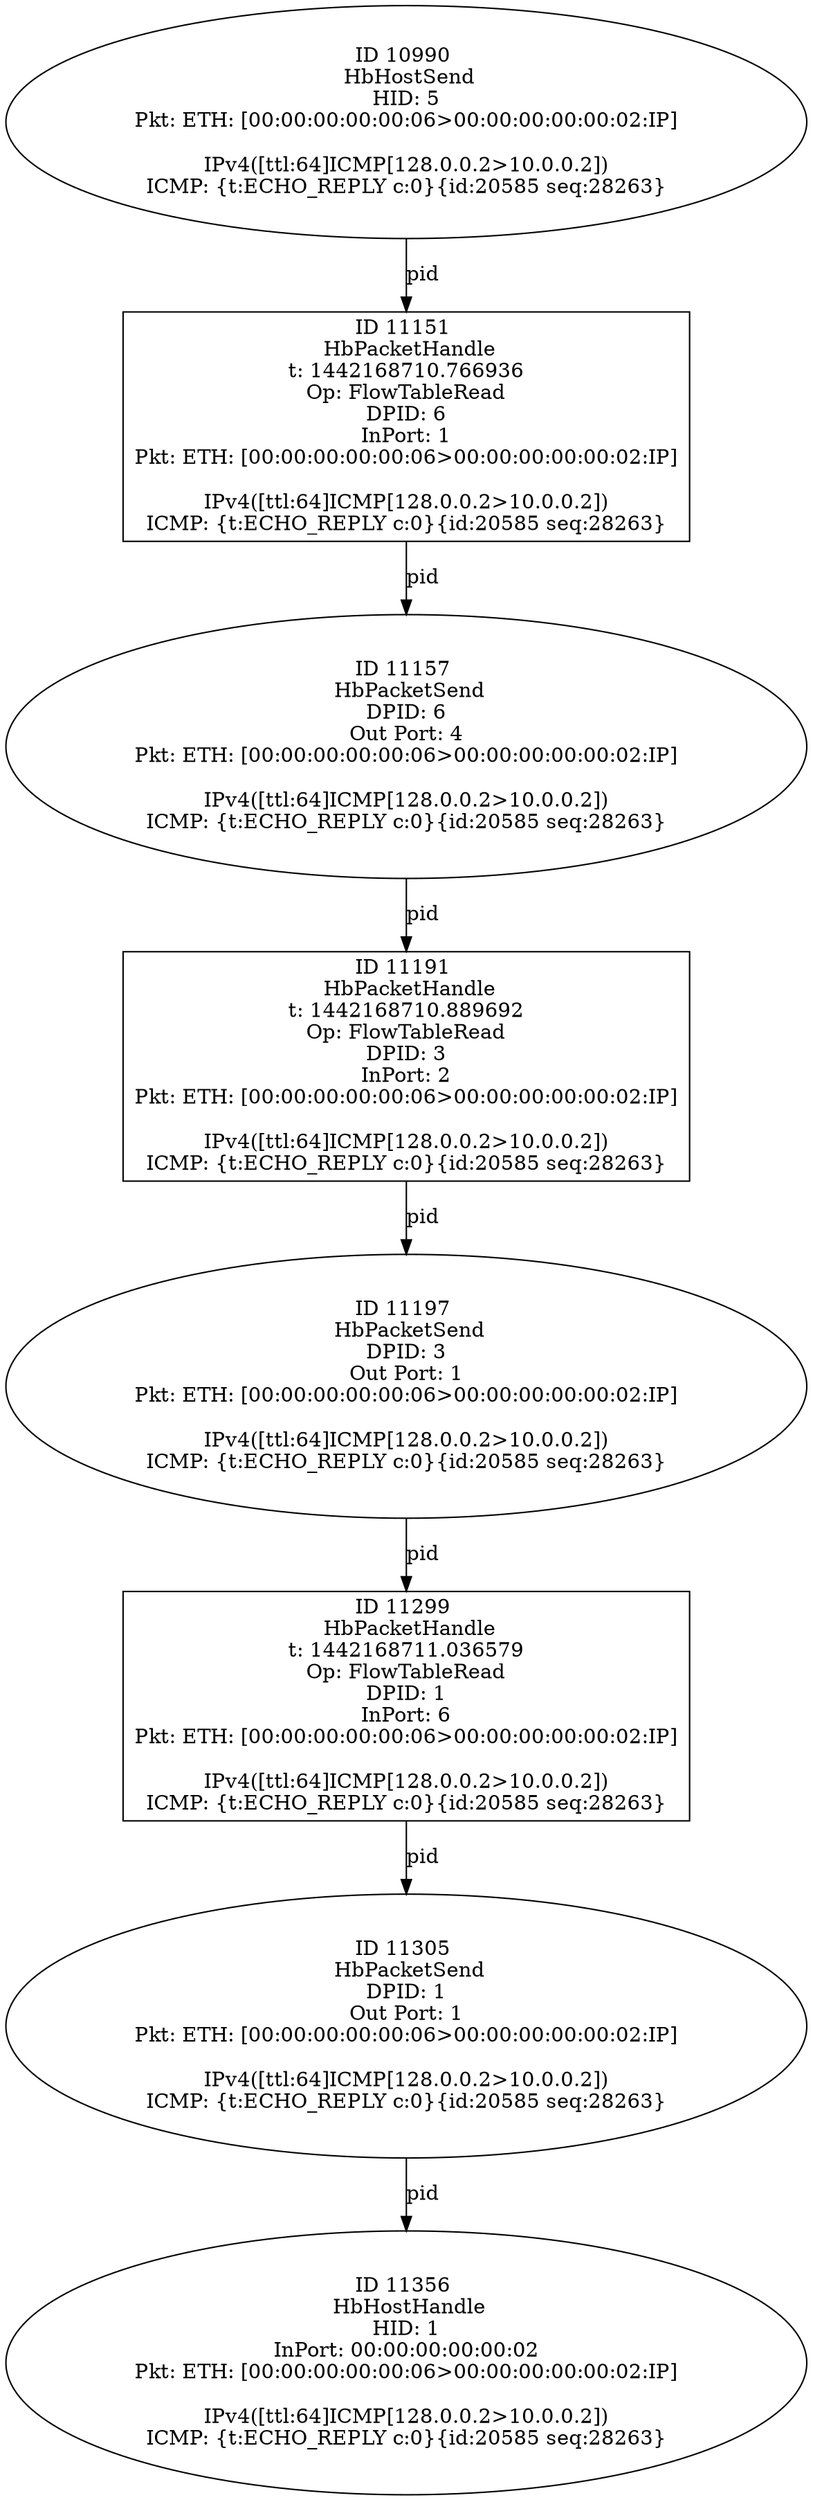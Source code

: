strict digraph G {
11299 [shape=box, event=<hb_events.HbPacketHandle object at 0x10930afd0>, label="ID 11299 
 HbPacketHandle
t: 1442168711.036579
Op: FlowTableRead
DPID: 1
InPort: 6
Pkt: ETH: [00:00:00:00:00:06>00:00:00:00:00:02:IP]

IPv4([ttl:64]ICMP[128.0.0.2>10.0.0.2])
ICMP: {t:ECHO_REPLY c:0}{id:20585 seq:28263}"];
11305 [shape=oval, event=<hb_events.HbPacketSend object at 0x109313390>, label="ID 11305 
 HbPacketSend
DPID: 1
Out Port: 1
Pkt: ETH: [00:00:00:00:00:06>00:00:00:00:00:02:IP]

IPv4([ttl:64]ICMP[128.0.0.2>10.0.0.2])
ICMP: {t:ECHO_REPLY c:0}{id:20585 seq:28263}"];
10990 [shape=oval, event=<hb_events.HbHostSend object at 0x1092087d0>, label="ID 10990 
 HbHostSend
HID: 5
Pkt: ETH: [00:00:00:00:00:06>00:00:00:00:00:02:IP]

IPv4([ttl:64]ICMP[128.0.0.2>10.0.0.2])
ICMP: {t:ECHO_REPLY c:0}{id:20585 seq:28263}"];
11151 [shape=box, event=<hb_events.HbPacketHandle object at 0x109289450>, label="ID 11151 
 HbPacketHandle
t: 1442168710.766936
Op: FlowTableRead
DPID: 6
InPort: 1
Pkt: ETH: [00:00:00:00:00:06>00:00:00:00:00:02:IP]

IPv4([ttl:64]ICMP[128.0.0.2>10.0.0.2])
ICMP: {t:ECHO_REPLY c:0}{id:20585 seq:28263}"];
11157 [shape=oval, event=<hb_events.HbPacketSend object at 0x109289390>, label="ID 11157 
 HbPacketSend
DPID: 6
Out Port: 4
Pkt: ETH: [00:00:00:00:00:06>00:00:00:00:00:02:IP]

IPv4([ttl:64]ICMP[128.0.0.2>10.0.0.2])
ICMP: {t:ECHO_REPLY c:0}{id:20585 seq:28263}"];
11191 [shape=box, event=<hb_events.HbPacketHandle object at 0x1092ad390>, label="ID 11191 
 HbPacketHandle
t: 1442168710.889692
Op: FlowTableRead
DPID: 3
InPort: 2
Pkt: ETH: [00:00:00:00:00:06>00:00:00:00:00:02:IP]

IPv4([ttl:64]ICMP[128.0.0.2>10.0.0.2])
ICMP: {t:ECHO_REPLY c:0}{id:20585 seq:28263}"];
11356 [shape=oval, event=<hb_events.HbHostHandle object at 0x109334d90>, label="ID 11356 
 HbHostHandle
HID: 1
InPort: 00:00:00:00:00:02
Pkt: ETH: [00:00:00:00:00:06>00:00:00:00:00:02:IP]

IPv4([ttl:64]ICMP[128.0.0.2>10.0.0.2])
ICMP: {t:ECHO_REPLY c:0}{id:20585 seq:28263}"];
11197 [shape=oval, event=<hb_events.HbPacketSend object at 0x1092ad7d0>, label="ID 11197 
 HbPacketSend
DPID: 3
Out Port: 1
Pkt: ETH: [00:00:00:00:00:06>00:00:00:00:00:02:IP]

IPv4([ttl:64]ICMP[128.0.0.2>10.0.0.2])
ICMP: {t:ECHO_REPLY c:0}{id:20585 seq:28263}"];
11299 -> 11305  [rel=pid, label=pid];
11305 -> 11356  [rel=pid, label=pid];
10990 -> 11151  [rel=pid, label=pid];
11151 -> 11157  [rel=pid, label=pid];
11157 -> 11191  [rel=pid, label=pid];
11191 -> 11197  [rel=pid, label=pid];
11197 -> 11299  [rel=pid, label=pid];
}
